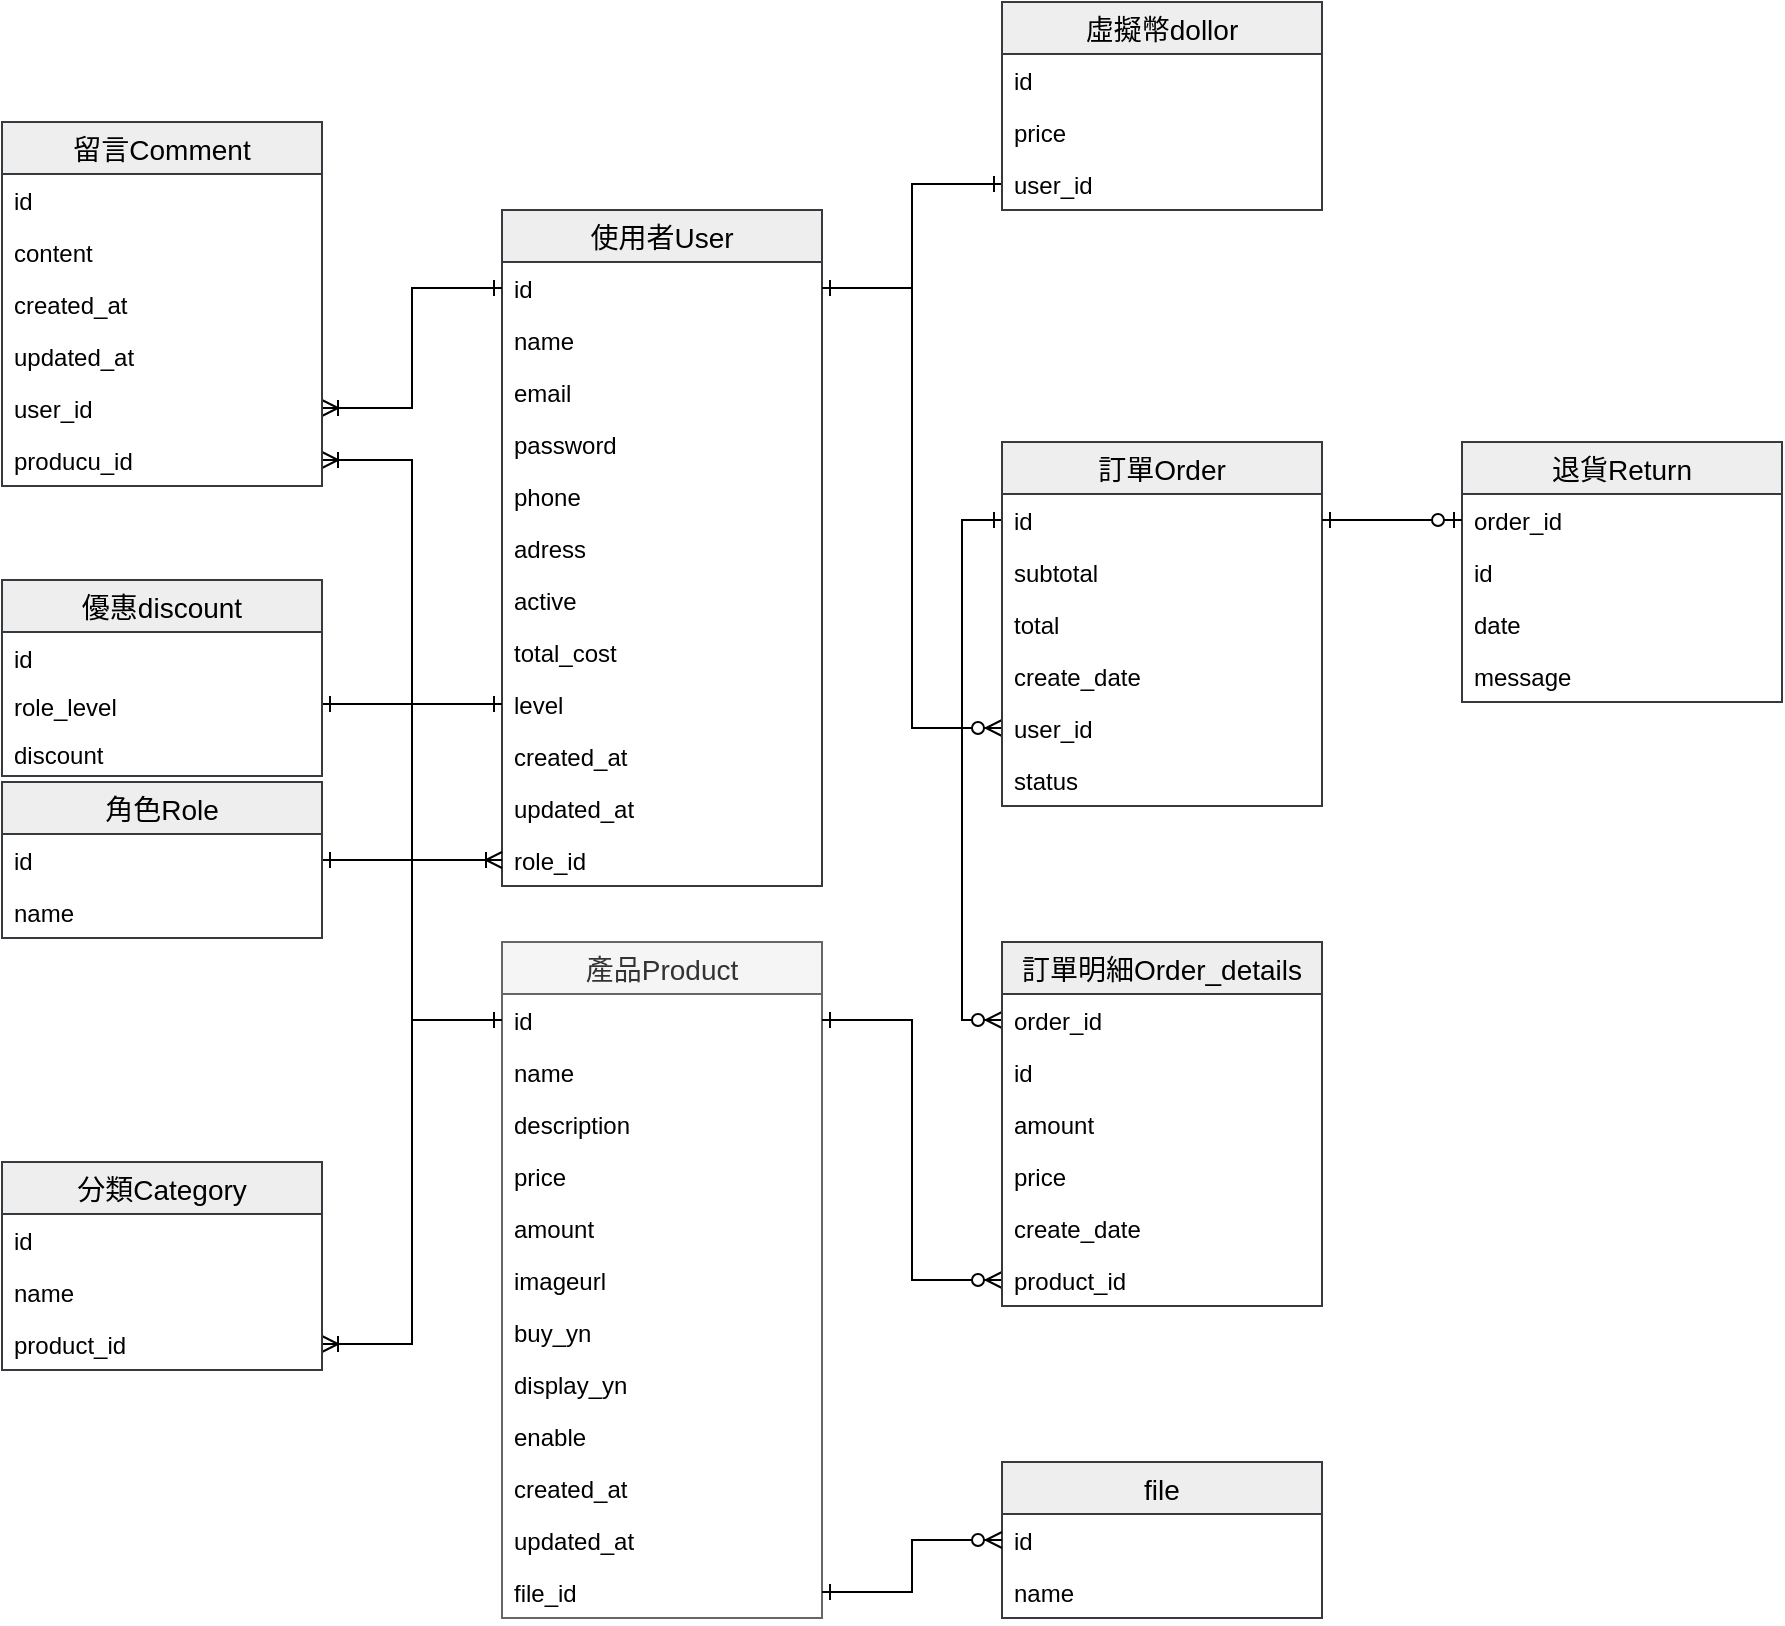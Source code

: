 <mxfile version="13.2.2" type="device"><diagram id="K_0aKcKt2q_89RGky5Vc" name="第1頁"><mxGraphModel dx="1679" dy="1663" grid="1" gridSize="10" guides="1" tooltips="1" connect="1" arrows="1" fold="1" page="1" pageScale="1" pageWidth="827" pageHeight="1169" math="0" shadow="0"><root><mxCell id="0"/><mxCell id="1" parent="0"/><mxCell id="cfjMNghHRtEoZSXPz5Rn-1" value="使用者User" style="swimlane;fontStyle=0;childLayout=stackLayout;horizontal=1;startSize=26;horizontalStack=0;resizeParent=1;resizeParentMax=0;resizeLast=0;collapsible=1;marginBottom=0;align=center;fontSize=14;swimlaneFillColor=#ffffff;fillColor=#eeeeee;strokeColor=#36393d;" parent="1" vertex="1"><mxGeometry x="120" y="44" width="160" height="338" as="geometry"/></mxCell><mxCell id="cfjMNghHRtEoZSXPz5Rn-2" value="id" style="text;strokeColor=none;fillColor=none;spacingLeft=4;spacingRight=4;overflow=hidden;rotatable=0;points=[[0,0.5],[1,0.5]];portConstraint=eastwest;fontSize=12;" parent="cfjMNghHRtEoZSXPz5Rn-1" vertex="1"><mxGeometry y="26" width="160" height="26" as="geometry"/></mxCell><mxCell id="cfjMNghHRtEoZSXPz5Rn-3" value="name" style="text;strokeColor=none;fillColor=none;spacingLeft=4;spacingRight=4;overflow=hidden;rotatable=0;points=[[0,0.5],[1,0.5]];portConstraint=eastwest;fontSize=12;" parent="cfjMNghHRtEoZSXPz5Rn-1" vertex="1"><mxGeometry y="52" width="160" height="26" as="geometry"/></mxCell><mxCell id="cfjMNghHRtEoZSXPz5Rn-6" value="email" style="text;strokeColor=none;fillColor=none;spacingLeft=4;spacingRight=4;overflow=hidden;rotatable=0;points=[[0,0.5],[1,0.5]];portConstraint=eastwest;fontSize=12;" parent="cfjMNghHRtEoZSXPz5Rn-1" vertex="1"><mxGeometry y="78" width="160" height="26" as="geometry"/></mxCell><mxCell id="cfjMNghHRtEoZSXPz5Rn-5" value="password" style="text;strokeColor=none;fillColor=none;spacingLeft=4;spacingRight=4;overflow=hidden;rotatable=0;points=[[0,0.5],[1,0.5]];portConstraint=eastwest;fontSize=12;" parent="cfjMNghHRtEoZSXPz5Rn-1" vertex="1"><mxGeometry y="104" width="160" height="26" as="geometry"/></mxCell><mxCell id="cfjMNghHRtEoZSXPz5Rn-7" value="phone" style="text;strokeColor=none;fillColor=none;spacingLeft=4;spacingRight=4;overflow=hidden;rotatable=0;points=[[0,0.5],[1,0.5]];portConstraint=eastwest;fontSize=12;" parent="cfjMNghHRtEoZSXPz5Rn-1" vertex="1"><mxGeometry y="130" width="160" height="26" as="geometry"/></mxCell><mxCell id="cfjMNghHRtEoZSXPz5Rn-8" value="adress" style="text;strokeColor=none;fillColor=none;spacingLeft=4;spacingRight=4;overflow=hidden;rotatable=0;points=[[0,0.5],[1,0.5]];portConstraint=eastwest;fontSize=12;" parent="cfjMNghHRtEoZSXPz5Rn-1" vertex="1"><mxGeometry y="156" width="160" height="26" as="geometry"/></mxCell><mxCell id="lhaJrp4EUqYAqogcaLXP-1" value="active" style="text;strokeColor=none;fillColor=none;spacingLeft=4;spacingRight=4;overflow=hidden;rotatable=0;points=[[0,0.5],[1,0.5]];portConstraint=eastwest;fontSize=12;" parent="cfjMNghHRtEoZSXPz5Rn-1" vertex="1"><mxGeometry y="182" width="160" height="26" as="geometry"/></mxCell><mxCell id="DBaDN9bASpPA8T0F--d4-16" value="total_cost" style="text;strokeColor=none;fillColor=none;spacingLeft=4;spacingRight=4;overflow=hidden;rotatable=0;points=[[0,0.5],[1,0.5]];portConstraint=eastwest;fontSize=12;" parent="cfjMNghHRtEoZSXPz5Rn-1" vertex="1"><mxGeometry y="208" width="160" height="26" as="geometry"/></mxCell><mxCell id="kZSNTjng_-COroyKij8n-1" value="level" style="text;strokeColor=none;fillColor=none;spacingLeft=4;spacingRight=4;overflow=hidden;rotatable=0;points=[[0,0.5],[1,0.5]];portConstraint=eastwest;fontSize=12;" parent="cfjMNghHRtEoZSXPz5Rn-1" vertex="1"><mxGeometry y="234" width="160" height="26" as="geometry"/></mxCell><mxCell id="cfjMNghHRtEoZSXPz5Rn-49" value="created_at&#10;" style="text;strokeColor=none;fillColor=none;spacingLeft=4;spacingRight=4;overflow=hidden;rotatable=0;points=[[0,0.5],[1,0.5]];portConstraint=eastwest;fontSize=12;" parent="cfjMNghHRtEoZSXPz5Rn-1" vertex="1"><mxGeometry y="260" width="160" height="26" as="geometry"/></mxCell><mxCell id="cfjMNghHRtEoZSXPz5Rn-50" value="updated_at&#10;" style="text;strokeColor=none;fillColor=none;spacingLeft=4;spacingRight=4;overflow=hidden;rotatable=0;points=[[0,0.5],[1,0.5]];portConstraint=eastwest;fontSize=12;" parent="cfjMNghHRtEoZSXPz5Rn-1" vertex="1"><mxGeometry y="286" width="160" height="26" as="geometry"/></mxCell><mxCell id="cfjMNghHRtEoZSXPz5Rn-51" value="role_id" style="text;strokeColor=none;fillColor=none;spacingLeft=4;spacingRight=4;overflow=hidden;rotatable=0;points=[[0,0.5],[1,0.5]];portConstraint=eastwest;fontSize=12;" parent="cfjMNghHRtEoZSXPz5Rn-1" vertex="1"><mxGeometry y="312" width="160" height="26" as="geometry"/></mxCell><mxCell id="3iGqtpyaMxfyDLmYej_y-2" style="edgeStyle=orthogonalEdgeStyle;rounded=0;orthogonalLoop=1;jettySize=auto;html=1;entryX=0;entryY=0.5;entryDx=0;entryDy=0;startArrow=ERone;startFill=0;endArrow=ERoneToMany;endFill=0;" parent="1" source="cfjMNghHRtEoZSXPz5Rn-75" target="cfjMNghHRtEoZSXPz5Rn-51" edge="1"><mxGeometry relative="1" as="geometry"/></mxCell><mxCell id="3iGqtpyaMxfyDLmYej_y-3" style="edgeStyle=orthogonalEdgeStyle;rounded=0;orthogonalLoop=1;jettySize=auto;html=1;exitX=0;exitY=0.5;exitDx=0;exitDy=0;entryX=1;entryY=0.5;entryDx=0;entryDy=0;startArrow=ERone;startFill=0;endArrow=ERoneToMany;endFill=0;" parent="1" source="cfjMNghHRtEoZSXPz5Rn-2" target="cfjMNghHRtEoZSXPz5Rn-87" edge="1"><mxGeometry relative="1" as="geometry"/></mxCell><mxCell id="3iGqtpyaMxfyDLmYej_y-4" style="edgeStyle=orthogonalEdgeStyle;rounded=0;orthogonalLoop=1;jettySize=auto;html=1;exitX=0;exitY=0.5;exitDx=0;exitDy=0;entryX=1;entryY=0.5;entryDx=0;entryDy=0;startArrow=ERone;startFill=0;endArrow=ERoneToMany;endFill=0;" parent="1" source="cfjMNghHRtEoZSXPz5Rn-10" target="cfjMNghHRtEoZSXPz5Rn-88" edge="1"><mxGeometry relative="1" as="geometry"/></mxCell><mxCell id="DBaDN9bASpPA8T0F--d4-5" style="edgeStyle=orthogonalEdgeStyle;rounded=0;orthogonalLoop=1;jettySize=auto;html=1;exitX=1;exitY=0.5;exitDx=0;exitDy=0;entryX=0;entryY=0.5;entryDx=0;entryDy=0;startArrow=ERone;startFill=0;endArrow=ERone;endFill=0;" parent="1" source="cfjMNghHRtEoZSXPz5Rn-2" target="DBaDN9bASpPA8T0F--d4-4" edge="1"><mxGeometry relative="1" as="geometry"/></mxCell><mxCell id="cfjMNghHRtEoZSXPz5Rn-9" value="產品Product" style="swimlane;fontStyle=0;childLayout=stackLayout;horizontal=1;startSize=26;horizontalStack=0;resizeParent=1;resizeParentMax=0;resizeLast=0;collapsible=1;marginBottom=0;align=center;fontSize=14;swimlaneFillColor=#ffffff;fillColor=#f5f5f5;strokeColor=#666666;fontColor=#333333;" parent="1" vertex="1"><mxGeometry x="120" y="410" width="160" height="338" as="geometry"/></mxCell><mxCell id="cfjMNghHRtEoZSXPz5Rn-10" value="id" style="text;strokeColor=none;fillColor=none;spacingLeft=4;spacingRight=4;overflow=hidden;rotatable=0;points=[[0,0.5],[1,0.5]];portConstraint=eastwest;fontSize=12;" parent="cfjMNghHRtEoZSXPz5Rn-9" vertex="1"><mxGeometry y="26" width="160" height="26" as="geometry"/></mxCell><mxCell id="cfjMNghHRtEoZSXPz5Rn-11" value="name" style="text;strokeColor=none;fillColor=none;spacingLeft=4;spacingRight=4;overflow=hidden;rotatable=0;points=[[0,0.5],[1,0.5]];portConstraint=eastwest;fontSize=12;" parent="cfjMNghHRtEoZSXPz5Rn-9" vertex="1"><mxGeometry y="52" width="160" height="26" as="geometry"/></mxCell><mxCell id="cfjMNghHRtEoZSXPz5Rn-12" value="description " style="text;strokeColor=none;fillColor=none;spacingLeft=4;spacingRight=4;overflow=hidden;rotatable=0;points=[[0,0.5],[1,0.5]];portConstraint=eastwest;fontSize=12;" parent="cfjMNghHRtEoZSXPz5Rn-9" vertex="1"><mxGeometry y="78" width="160" height="26" as="geometry"/></mxCell><mxCell id="cfjMNghHRtEoZSXPz5Rn-13" value="price" style="text;strokeColor=none;fillColor=none;spacingLeft=4;spacingRight=4;overflow=hidden;rotatable=0;points=[[0,0.5],[1,0.5]];portConstraint=eastwest;fontSize=12;" parent="cfjMNghHRtEoZSXPz5Rn-9" vertex="1"><mxGeometry y="104" width="160" height="26" as="geometry"/></mxCell><mxCell id="DBaDN9bASpPA8T0F--d4-6" value="amount" style="text;strokeColor=none;fillColor=none;spacingLeft=4;spacingRight=4;overflow=hidden;rotatable=0;points=[[0,0.5],[1,0.5]];portConstraint=eastwest;fontSize=12;" parent="cfjMNghHRtEoZSXPz5Rn-9" vertex="1"><mxGeometry y="130" width="160" height="26" as="geometry"/></mxCell><mxCell id="cfjMNghHRtEoZSXPz5Rn-14" value="imageurl" style="text;strokeColor=none;fillColor=none;spacingLeft=4;spacingRight=4;overflow=hidden;rotatable=0;points=[[0,0.5],[1,0.5]];portConstraint=eastwest;fontSize=12;" parent="cfjMNghHRtEoZSXPz5Rn-9" vertex="1"><mxGeometry y="156" width="160" height="26" as="geometry"/></mxCell><mxCell id="ew1M_cfE-QnDrgpoUBA_-1" value="buy_yn" style="text;strokeColor=none;fillColor=none;spacingLeft=4;spacingRight=4;overflow=hidden;rotatable=0;points=[[0,0.5],[1,0.5]];portConstraint=eastwest;fontSize=12;" parent="cfjMNghHRtEoZSXPz5Rn-9" vertex="1"><mxGeometry y="182" width="160" height="26" as="geometry"/></mxCell><mxCell id="DBaDN9bASpPA8T0F--d4-7" value="display_yn" style="text;strokeColor=none;fillColor=none;spacingLeft=4;spacingRight=4;overflow=hidden;rotatable=0;points=[[0,0.5],[1,0.5]];portConstraint=eastwest;fontSize=12;" parent="cfjMNghHRtEoZSXPz5Rn-9" vertex="1"><mxGeometry y="208" width="160" height="26" as="geometry"/></mxCell><mxCell id="Vquijgx-9BUvZHTl0YpK-34" value="enable" style="text;strokeColor=none;fillColor=none;spacingLeft=4;spacingRight=4;overflow=hidden;rotatable=0;points=[[0,0.5],[1,0.5]];portConstraint=eastwest;fontSize=12;" parent="cfjMNghHRtEoZSXPz5Rn-9" vertex="1"><mxGeometry y="234" width="160" height="26" as="geometry"/></mxCell><mxCell id="cfjMNghHRtEoZSXPz5Rn-15" value="created_at" style="text;strokeColor=none;fillColor=none;spacingLeft=4;spacingRight=4;overflow=hidden;rotatable=0;points=[[0,0.5],[1,0.5]];portConstraint=eastwest;fontSize=12;" parent="cfjMNghHRtEoZSXPz5Rn-9" vertex="1"><mxGeometry y="260" width="160" height="26" as="geometry"/></mxCell><mxCell id="cfjMNghHRtEoZSXPz5Rn-16" value="updated_at" style="text;strokeColor=none;fillColor=none;spacingLeft=4;spacingRight=4;overflow=hidden;rotatable=0;points=[[0,0.5],[1,0.5]];portConstraint=eastwest;fontSize=12;" parent="cfjMNghHRtEoZSXPz5Rn-9" vertex="1"><mxGeometry y="286" width="160" height="26" as="geometry"/></mxCell><mxCell id="Vquijgx-9BUvZHTl0YpK-14" value="file_id" style="text;strokeColor=none;fillColor=none;spacingLeft=4;spacingRight=4;overflow=hidden;rotatable=0;points=[[0,0.5],[1,0.5]];portConstraint=eastwest;fontSize=12;" parent="cfjMNghHRtEoZSXPz5Rn-9" vertex="1"><mxGeometry y="312" width="160" height="26" as="geometry"/></mxCell><mxCell id="DBaDN9bASpPA8T0F--d4-28" style="edgeStyle=orthogonalEdgeStyle;rounded=0;orthogonalLoop=1;jettySize=auto;html=1;exitX=1;exitY=0.5;exitDx=0;exitDy=0;entryX=0;entryY=0.5;entryDx=0;entryDy=0;startArrow=ERone;startFill=0;endArrow=ERone;endFill=0;" parent="1" source="DBaDN9bASpPA8T0F--d4-25" target="kZSNTjng_-COroyKij8n-1" edge="1"><mxGeometry relative="1" as="geometry"><mxPoint x="-130" y="421.0" as="targetPoint"/></mxGeometry></mxCell><mxCell id="Vquijgx-9BUvZHTl0YpK-10" style="edgeStyle=orthogonalEdgeStyle;rounded=0;orthogonalLoop=1;jettySize=auto;html=1;exitX=0;exitY=0.5;exitDx=0;exitDy=0;entryX=0;entryY=0.5;entryDx=0;entryDy=0;endArrow=ERzeroToMany;endFill=1;startArrow=ERone;startFill=0;" parent="1" source="Vquijgx-9BUvZHTl0YpK-4" target="cfjMNghHRtEoZSXPz5Rn-53" edge="1"><mxGeometry relative="1" as="geometry"/></mxCell><mxCell id="Vquijgx-9BUvZHTl0YpK-11" style="edgeStyle=orthogonalEdgeStyle;rounded=0;orthogonalLoop=1;jettySize=auto;html=1;exitX=1;exitY=0.5;exitDx=0;exitDy=0;entryX=0;entryY=0.5;entryDx=0;entryDy=0;startArrow=ERone;startFill=0;endArrow=ERzeroToMany;endFill=1;" parent="1" source="cfjMNghHRtEoZSXPz5Rn-10" target="cfjMNghHRtEoZSXPz5Rn-55" edge="1"><mxGeometry relative="1" as="geometry"/></mxCell><mxCell id="Vquijgx-9BUvZHTl0YpK-13" style="edgeStyle=orthogonalEdgeStyle;rounded=0;orthogonalLoop=1;jettySize=auto;html=1;entryX=0;entryY=0.5;entryDx=0;entryDy=0;startArrow=ERone;startFill=0;endArrow=ERzeroToMany;endFill=1;" parent="1" source="cfjMNghHRtEoZSXPz5Rn-2" target="Vquijgx-9BUvZHTl0YpK-8" edge="1"><mxGeometry relative="1" as="geometry"/></mxCell><mxCell id="Vquijgx-9BUvZHTl0YpK-3" value="訂單Order" style="swimlane;fontStyle=0;childLayout=stackLayout;horizontal=1;startSize=26;horizontalStack=0;resizeParent=1;resizeParentMax=0;resizeLast=0;collapsible=1;marginBottom=0;align=center;fontSize=14;swimlaneFillColor=#ffffff;fillColor=#eeeeee;strokeColor=#36393d;" parent="1" vertex="1"><mxGeometry x="370" y="160" width="160" height="182" as="geometry"/></mxCell><mxCell id="Vquijgx-9BUvZHTl0YpK-4" value="id" style="text;strokeColor=none;fillColor=none;spacingLeft=4;spacingRight=4;overflow=hidden;rotatable=0;points=[[0,0.5],[1,0.5]];portConstraint=eastwest;fontSize=12;" parent="Vquijgx-9BUvZHTl0YpK-3" vertex="1"><mxGeometry y="26" width="160" height="26" as="geometry"/></mxCell><mxCell id="Vquijgx-9BUvZHTl0YpK-5" value="subtotal" style="text;strokeColor=none;fillColor=none;spacingLeft=4;spacingRight=4;overflow=hidden;rotatable=0;points=[[0,0.5],[1,0.5]];portConstraint=eastwest;fontSize=12;" parent="Vquijgx-9BUvZHTl0YpK-3" vertex="1"><mxGeometry y="52" width="160" height="26" as="geometry"/></mxCell><mxCell id="Vquijgx-9BUvZHTl0YpK-6" value="total" style="text;strokeColor=none;fillColor=none;spacingLeft=4;spacingRight=4;overflow=hidden;rotatable=0;points=[[0,0.5],[1,0.5]];portConstraint=eastwest;fontSize=12;" parent="Vquijgx-9BUvZHTl0YpK-3" vertex="1"><mxGeometry y="78" width="160" height="26" as="geometry"/></mxCell><mxCell id="Vquijgx-9BUvZHTl0YpK-7" value="create_date" style="text;strokeColor=none;fillColor=none;spacingLeft=4;spacingRight=4;overflow=hidden;rotatable=0;points=[[0,0.5],[1,0.5]];portConstraint=eastwest;fontSize=12;" parent="Vquijgx-9BUvZHTl0YpK-3" vertex="1"><mxGeometry y="104" width="160" height="26" as="geometry"/></mxCell><mxCell id="Vquijgx-9BUvZHTl0YpK-8" value="user_id" style="text;strokeColor=none;fillColor=none;spacingLeft=4;spacingRight=4;overflow=hidden;rotatable=0;points=[[0,0.5],[1,0.5]];portConstraint=eastwest;fontSize=12;" parent="Vquijgx-9BUvZHTl0YpK-3" vertex="1"><mxGeometry y="130" width="160" height="26" as="geometry"/></mxCell><mxCell id="Vquijgx-9BUvZHTl0YpK-26" value="status" style="text;strokeColor=none;fillColor=none;spacingLeft=4;spacingRight=4;overflow=hidden;rotatable=0;points=[[0,0.5],[1,0.5]];portConstraint=eastwest;fontSize=12;" parent="Vquijgx-9BUvZHTl0YpK-3" vertex="1"><mxGeometry y="156" width="160" height="26" as="geometry"/></mxCell><mxCell id="cfjMNghHRtEoZSXPz5Rn-52" value="訂單明細Order_details" style="swimlane;fontStyle=0;childLayout=stackLayout;horizontal=1;startSize=26;horizontalStack=0;resizeParent=1;resizeParentMax=0;resizeLast=0;collapsible=1;marginBottom=0;align=center;fontSize=14;swimlaneFillColor=#ffffff;fillColor=#eeeeee;strokeColor=#36393d;" parent="1" vertex="1"><mxGeometry x="370" y="410" width="160" height="182" as="geometry"/></mxCell><mxCell id="cfjMNghHRtEoZSXPz5Rn-53" value="order_id" style="text;strokeColor=none;fillColor=none;spacingLeft=4;spacingRight=4;overflow=hidden;rotatable=0;points=[[0,0.5],[1,0.5]];portConstraint=eastwest;fontSize=12;" parent="cfjMNghHRtEoZSXPz5Rn-52" vertex="1"><mxGeometry y="26" width="160" height="26" as="geometry"/></mxCell><mxCell id="cfjMNghHRtEoZSXPz5Rn-58" value="id" style="text;strokeColor=none;fillColor=none;spacingLeft=4;spacingRight=4;overflow=hidden;rotatable=0;points=[[0,0.5],[1,0.5]];portConstraint=eastwest;fontSize=12;" parent="cfjMNghHRtEoZSXPz5Rn-52" vertex="1"><mxGeometry y="52" width="160" height="26" as="geometry"/></mxCell><mxCell id="cfjMNghHRtEoZSXPz5Rn-56" value="amount" style="text;strokeColor=none;fillColor=none;spacingLeft=4;spacingRight=4;overflow=hidden;rotatable=0;points=[[0,0.5],[1,0.5]];portConstraint=eastwest;fontSize=12;" parent="cfjMNghHRtEoZSXPz5Rn-52" vertex="1"><mxGeometry y="78" width="160" height="26" as="geometry"/></mxCell><mxCell id="Vquijgx-9BUvZHTl0YpK-12" value="price" style="text;strokeColor=none;fillColor=none;spacingLeft=4;spacingRight=4;overflow=hidden;rotatable=0;points=[[0,0.5],[1,0.5]];portConstraint=eastwest;fontSize=12;" parent="cfjMNghHRtEoZSXPz5Rn-52" vertex="1"><mxGeometry y="104" width="160" height="26" as="geometry"/></mxCell><mxCell id="cfjMNghHRtEoZSXPz5Rn-98" value="create_date" style="text;strokeColor=none;fillColor=none;spacingLeft=4;spacingRight=4;overflow=hidden;rotatable=0;points=[[0,0.5],[1,0.5]];portConstraint=eastwest;fontSize=12;" parent="cfjMNghHRtEoZSXPz5Rn-52" vertex="1"><mxGeometry y="130" width="160" height="26" as="geometry"/></mxCell><mxCell id="cfjMNghHRtEoZSXPz5Rn-55" value="product_id" style="text;strokeColor=none;fillColor=none;spacingLeft=4;spacingRight=4;overflow=hidden;rotatable=0;points=[[0,0.5],[1,0.5]];portConstraint=eastwest;fontSize=12;" parent="cfjMNghHRtEoZSXPz5Rn-52" vertex="1"><mxGeometry y="156" width="160" height="26" as="geometry"/></mxCell><mxCell id="DBaDN9bASpPA8T0F--d4-1" value="虛擬幣dollor" style="swimlane;fontStyle=0;childLayout=stackLayout;horizontal=1;startSize=26;horizontalStack=0;resizeParent=1;resizeParentMax=0;resizeLast=0;collapsible=1;marginBottom=0;align=center;fontSize=14;swimlaneFillColor=#ffffff;fillColor=#eeeeee;strokeColor=#36393d;" parent="1" vertex="1"><mxGeometry x="370" y="-60" width="160" height="104" as="geometry"/></mxCell><mxCell id="DBaDN9bASpPA8T0F--d4-2" value="id" style="text;strokeColor=none;fillColor=none;spacingLeft=4;spacingRight=4;overflow=hidden;rotatable=0;points=[[0,0.5],[1,0.5]];portConstraint=eastwest;fontSize=12;" parent="DBaDN9bASpPA8T0F--d4-1" vertex="1"><mxGeometry y="26" width="160" height="26" as="geometry"/></mxCell><mxCell id="DBaDN9bASpPA8T0F--d4-3" value="price" style="text;strokeColor=none;fillColor=none;spacingLeft=4;spacingRight=4;overflow=hidden;rotatable=0;points=[[0,0.5],[1,0.5]];portConstraint=eastwest;fontSize=12;" parent="DBaDN9bASpPA8T0F--d4-1" vertex="1"><mxGeometry y="52" width="160" height="26" as="geometry"/></mxCell><mxCell id="DBaDN9bASpPA8T0F--d4-4" value="user_id" style="text;strokeColor=none;fillColor=none;spacingLeft=4;spacingRight=4;overflow=hidden;rotatable=0;points=[[0,0.5],[1,0.5]];portConstraint=eastwest;fontSize=12;" parent="DBaDN9bASpPA8T0F--d4-1" vertex="1"><mxGeometry y="78" width="160" height="26" as="geometry"/></mxCell><mxCell id="Vquijgx-9BUvZHTl0YpK-15" value="file" style="swimlane;fontStyle=0;childLayout=stackLayout;horizontal=1;startSize=26;horizontalStack=0;resizeParent=1;resizeParentMax=0;resizeLast=0;collapsible=1;marginBottom=0;align=center;fontSize=14;swimlaneFillColor=#ffffff;fillColor=#eeeeee;strokeColor=#36393d;" parent="1" vertex="1"><mxGeometry x="370" y="670" width="160" height="78" as="geometry"/></mxCell><mxCell id="Vquijgx-9BUvZHTl0YpK-16" value="id" style="text;strokeColor=none;fillColor=none;spacingLeft=4;spacingRight=4;overflow=hidden;rotatable=0;points=[[0,0.5],[1,0.5]];portConstraint=eastwest;fontSize=12;" parent="Vquijgx-9BUvZHTl0YpK-15" vertex="1"><mxGeometry y="26" width="160" height="26" as="geometry"/></mxCell><mxCell id="Vquijgx-9BUvZHTl0YpK-17" value="name" style="text;strokeColor=none;fillColor=none;spacingLeft=4;spacingRight=4;overflow=hidden;rotatable=0;points=[[0,0.5],[1,0.5]];portConstraint=eastwest;fontSize=12;" parent="Vquijgx-9BUvZHTl0YpK-15" vertex="1"><mxGeometry y="52" width="160" height="26" as="geometry"/></mxCell><mxCell id="Vquijgx-9BUvZHTl0YpK-18" style="edgeStyle=orthogonalEdgeStyle;rounded=0;orthogonalLoop=1;jettySize=auto;html=1;exitX=1;exitY=0.5;exitDx=0;exitDy=0;entryX=0;entryY=0.5;entryDx=0;entryDy=0;startArrow=ERone;startFill=0;endArrow=ERzeroToMany;endFill=1;" parent="1" source="Vquijgx-9BUvZHTl0YpK-14" target="Vquijgx-9BUvZHTl0YpK-15" edge="1"><mxGeometry relative="1" as="geometry"/></mxCell><mxCell id="Vquijgx-9BUvZHTl0YpK-19" value="退貨Return" style="swimlane;fontStyle=0;childLayout=stackLayout;horizontal=1;startSize=26;horizontalStack=0;resizeParent=1;resizeParentMax=0;resizeLast=0;collapsible=1;marginBottom=0;align=center;fontSize=14;swimlaneFillColor=#ffffff;fillColor=#eeeeee;strokeColor=#36393d;" parent="1" vertex="1"><mxGeometry x="600" y="160" width="160" height="130" as="geometry"/></mxCell><mxCell id="Vquijgx-9BUvZHTl0YpK-27" value="order_id" style="text;strokeColor=none;fillColor=none;spacingLeft=4;spacingRight=4;overflow=hidden;rotatable=0;points=[[0,0.5],[1,0.5]];portConstraint=eastwest;fontSize=12;" parent="Vquijgx-9BUvZHTl0YpK-19" vertex="1"><mxGeometry y="26" width="160" height="26" as="geometry"/></mxCell><mxCell id="Vquijgx-9BUvZHTl0YpK-28" value="id" style="text;strokeColor=none;fillColor=none;spacingLeft=4;spacingRight=4;overflow=hidden;rotatable=0;points=[[0,0.5],[1,0.5]];portConstraint=eastwest;fontSize=12;" parent="Vquijgx-9BUvZHTl0YpK-19" vertex="1"><mxGeometry y="52" width="160" height="26" as="geometry"/></mxCell><mxCell id="Vquijgx-9BUvZHTl0YpK-29" value="date" style="text;strokeColor=none;fillColor=none;spacingLeft=4;spacingRight=4;overflow=hidden;rotatable=0;points=[[0,0.5],[1,0.5]];portConstraint=eastwest;fontSize=12;" parent="Vquijgx-9BUvZHTl0YpK-19" vertex="1"><mxGeometry y="78" width="160" height="26" as="geometry"/></mxCell><mxCell id="Vquijgx-9BUvZHTl0YpK-32" value="message" style="text;strokeColor=none;fillColor=none;spacingLeft=4;spacingRight=4;overflow=hidden;rotatable=0;points=[[0,0.5],[1,0.5]];portConstraint=eastwest;fontSize=12;" parent="Vquijgx-9BUvZHTl0YpK-19" vertex="1"><mxGeometry y="104" width="160" height="26" as="geometry"/></mxCell><mxCell id="Vquijgx-9BUvZHTl0YpK-30" style="edgeStyle=orthogonalEdgeStyle;rounded=0;orthogonalLoop=1;jettySize=auto;html=1;exitX=1;exitY=0.5;exitDx=0;exitDy=0;entryX=0;entryY=0.5;entryDx=0;entryDy=0;startArrow=ERone;startFill=0;endArrow=ERzeroToOne;endFill=1;" parent="1" source="Vquijgx-9BUvZHTl0YpK-4" target="Vquijgx-9BUvZHTl0YpK-27" edge="1"><mxGeometry relative="1" as="geometry"/></mxCell><mxCell id="cfjMNghHRtEoZSXPz5Rn-85" value="留言Comment" style="swimlane;fontStyle=0;childLayout=stackLayout;horizontal=1;startSize=26;horizontalStack=0;resizeParent=1;resizeParentMax=0;resizeLast=0;collapsible=1;marginBottom=0;align=center;fontSize=14;swimlaneFillColor=#ffffff;fillColor=#eeeeee;strokeColor=#36393d;" parent="1" vertex="1"><mxGeometry x="-130" width="160" height="182" as="geometry"/></mxCell><mxCell id="cfjMNghHRtEoZSXPz5Rn-86" value="id" style="text;strokeColor=none;fillColor=none;spacingLeft=4;spacingRight=4;overflow=hidden;rotatable=0;points=[[0,0.5],[1,0.5]];portConstraint=eastwest;fontSize=12;" parent="cfjMNghHRtEoZSXPz5Rn-85" vertex="1"><mxGeometry y="26" width="160" height="26" as="geometry"/></mxCell><mxCell id="cfjMNghHRtEoZSXPz5Rn-89" value="content" style="text;strokeColor=none;fillColor=none;spacingLeft=4;spacingRight=4;overflow=hidden;rotatable=0;points=[[0,0.5],[1,0.5]];portConstraint=eastwest;fontSize=12;" parent="cfjMNghHRtEoZSXPz5Rn-85" vertex="1"><mxGeometry y="52" width="160" height="26" as="geometry"/></mxCell><mxCell id="cfjMNghHRtEoZSXPz5Rn-93" value="created_at&#10;" style="text;strokeColor=none;fillColor=none;spacingLeft=4;spacingRight=4;overflow=hidden;rotatable=0;points=[[0,0.5],[1,0.5]];portConstraint=eastwest;fontSize=12;" parent="cfjMNghHRtEoZSXPz5Rn-85" vertex="1"><mxGeometry y="78" width="160" height="26" as="geometry"/></mxCell><mxCell id="cfjMNghHRtEoZSXPz5Rn-94" value="updated_at&#10;" style="text;strokeColor=none;fillColor=none;spacingLeft=4;spacingRight=4;overflow=hidden;rotatable=0;points=[[0,0.5],[1,0.5]];portConstraint=eastwest;fontSize=12;" parent="cfjMNghHRtEoZSXPz5Rn-85" vertex="1"><mxGeometry y="104" width="160" height="26" as="geometry"/></mxCell><mxCell id="cfjMNghHRtEoZSXPz5Rn-87" value="user_id" style="text;strokeColor=none;fillColor=none;spacingLeft=4;spacingRight=4;overflow=hidden;rotatable=0;points=[[0,0.5],[1,0.5]];portConstraint=eastwest;fontSize=12;" parent="cfjMNghHRtEoZSXPz5Rn-85" vertex="1"><mxGeometry y="130" width="160" height="26" as="geometry"/></mxCell><mxCell id="cfjMNghHRtEoZSXPz5Rn-88" value="producu_id" style="text;strokeColor=none;fillColor=none;spacingLeft=4;spacingRight=4;overflow=hidden;rotatable=0;points=[[0,0.5],[1,0.5]];portConstraint=eastwest;fontSize=12;" parent="cfjMNghHRtEoZSXPz5Rn-85" vertex="1"><mxGeometry y="156" width="160" height="26" as="geometry"/></mxCell><mxCell id="DBaDN9bASpPA8T0F--d4-17" value="優惠discount" style="swimlane;fontStyle=0;childLayout=stackLayout;horizontal=1;startSize=26;horizontalStack=0;resizeParent=1;resizeParentMax=0;resizeLast=0;collapsible=1;marginBottom=0;align=center;fontSize=14;swimlaneFillColor=#ffffff;fillColor=#eeeeee;strokeColor=#36393d;" parent="1" vertex="1"><mxGeometry x="-130" y="229" width="160" height="98" as="geometry"/></mxCell><mxCell id="DBaDN9bASpPA8T0F--d4-18" value="id" style="text;strokeColor=none;fillColor=none;spacingLeft=4;spacingRight=4;overflow=hidden;rotatable=0;points=[[0,0.5],[1,0.5]];portConstraint=eastwest;fontSize=12;" parent="DBaDN9bASpPA8T0F--d4-17" vertex="1"><mxGeometry y="26" width="160" height="24" as="geometry"/></mxCell><mxCell id="DBaDN9bASpPA8T0F--d4-25" value="role_level" style="text;strokeColor=none;fillColor=none;spacingLeft=4;spacingRight=4;overflow=hidden;rotatable=0;points=[[0,0.5],[1,0.5]];portConstraint=eastwest;fontSize=12;" parent="DBaDN9bASpPA8T0F--d4-17" vertex="1"><mxGeometry y="50" width="160" height="24" as="geometry"/></mxCell><mxCell id="DBaDN9bASpPA8T0F--d4-27" value="discount" style="text;strokeColor=none;fillColor=none;spacingLeft=4;spacingRight=4;overflow=hidden;rotatable=0;points=[[0,0.5],[1,0.5]];portConstraint=eastwest;fontSize=12;" parent="DBaDN9bASpPA8T0F--d4-17" vertex="1"><mxGeometry y="74" width="160" height="24" as="geometry"/></mxCell><mxCell id="cfjMNghHRtEoZSXPz5Rn-74" value="角色Role" style="swimlane;fontStyle=0;childLayout=stackLayout;horizontal=1;startSize=26;horizontalStack=0;resizeParent=1;resizeParentMax=0;resizeLast=0;collapsible=1;marginBottom=0;align=center;fontSize=14;swimlaneFillColor=#ffffff;fillColor=#eeeeee;strokeColor=#36393d;" parent="1" vertex="1"><mxGeometry x="-130" y="330" width="160" height="78" as="geometry"/></mxCell><mxCell id="cfjMNghHRtEoZSXPz5Rn-75" value="id" style="text;strokeColor=none;fillColor=none;spacingLeft=4;spacingRight=4;overflow=hidden;rotatable=0;points=[[0,0.5],[1,0.5]];portConstraint=eastwest;fontSize=12;" parent="cfjMNghHRtEoZSXPz5Rn-74" vertex="1"><mxGeometry y="26" width="160" height="26" as="geometry"/></mxCell><mxCell id="cfjMNghHRtEoZSXPz5Rn-76" value="name" style="text;strokeColor=none;fillColor=none;spacingLeft=4;spacingRight=4;overflow=hidden;rotatable=0;points=[[0,0.5],[1,0.5]];portConstraint=eastwest;fontSize=12;" parent="cfjMNghHRtEoZSXPz5Rn-74" vertex="1"><mxGeometry y="52" width="160" height="26" as="geometry"/></mxCell><mxCell id="DWIEsYNWVePoXXay-WyB-2" style="edgeStyle=orthogonalEdgeStyle;rounded=0;orthogonalLoop=1;jettySize=auto;html=1;endArrow=ERoneToMany;endFill=0;startArrow=ERone;startFill=0;" edge="1" parent="1" source="cfjMNghHRtEoZSXPz5Rn-10" target="DWIEsYNWVePoXXay-WyB-1"><mxGeometry relative="1" as="geometry"/></mxCell><mxCell id="cfjMNghHRtEoZSXPz5Rn-63" value="分類Category" style="swimlane;fontStyle=0;childLayout=stackLayout;horizontal=1;startSize=26;horizontalStack=0;resizeParent=1;resizeParentMax=0;resizeLast=0;collapsible=1;marginBottom=0;align=center;fontSize=14;swimlaneFillColor=#ffffff;fillColor=#eeeeee;strokeColor=#36393d;" parent="1" vertex="1"><mxGeometry x="-130" y="520" width="160" height="104" as="geometry"/></mxCell><mxCell id="cfjMNghHRtEoZSXPz5Rn-64" value="id" style="text;strokeColor=none;fillColor=none;spacingLeft=4;spacingRight=4;overflow=hidden;rotatable=0;points=[[0,0.5],[1,0.5]];portConstraint=eastwest;fontSize=12;" parent="cfjMNghHRtEoZSXPz5Rn-63" vertex="1"><mxGeometry y="26" width="160" height="26" as="geometry"/></mxCell><mxCell id="cfjMNghHRtEoZSXPz5Rn-65" value="name" style="text;strokeColor=none;fillColor=none;spacingLeft=4;spacingRight=4;overflow=hidden;rotatable=0;points=[[0,0.5],[1,0.5]];portConstraint=eastwest;fontSize=12;" parent="cfjMNghHRtEoZSXPz5Rn-63" vertex="1"><mxGeometry y="52" width="160" height="26" as="geometry"/></mxCell><mxCell id="DWIEsYNWVePoXXay-WyB-1" value="product_id" style="text;strokeColor=none;fillColor=none;spacingLeft=4;spacingRight=4;overflow=hidden;rotatable=0;points=[[0,0.5],[1,0.5]];portConstraint=eastwest;fontSize=12;" vertex="1" parent="cfjMNghHRtEoZSXPz5Rn-63"><mxGeometry y="78" width="160" height="26" as="geometry"/></mxCell></root></mxGraphModel></diagram></mxfile>